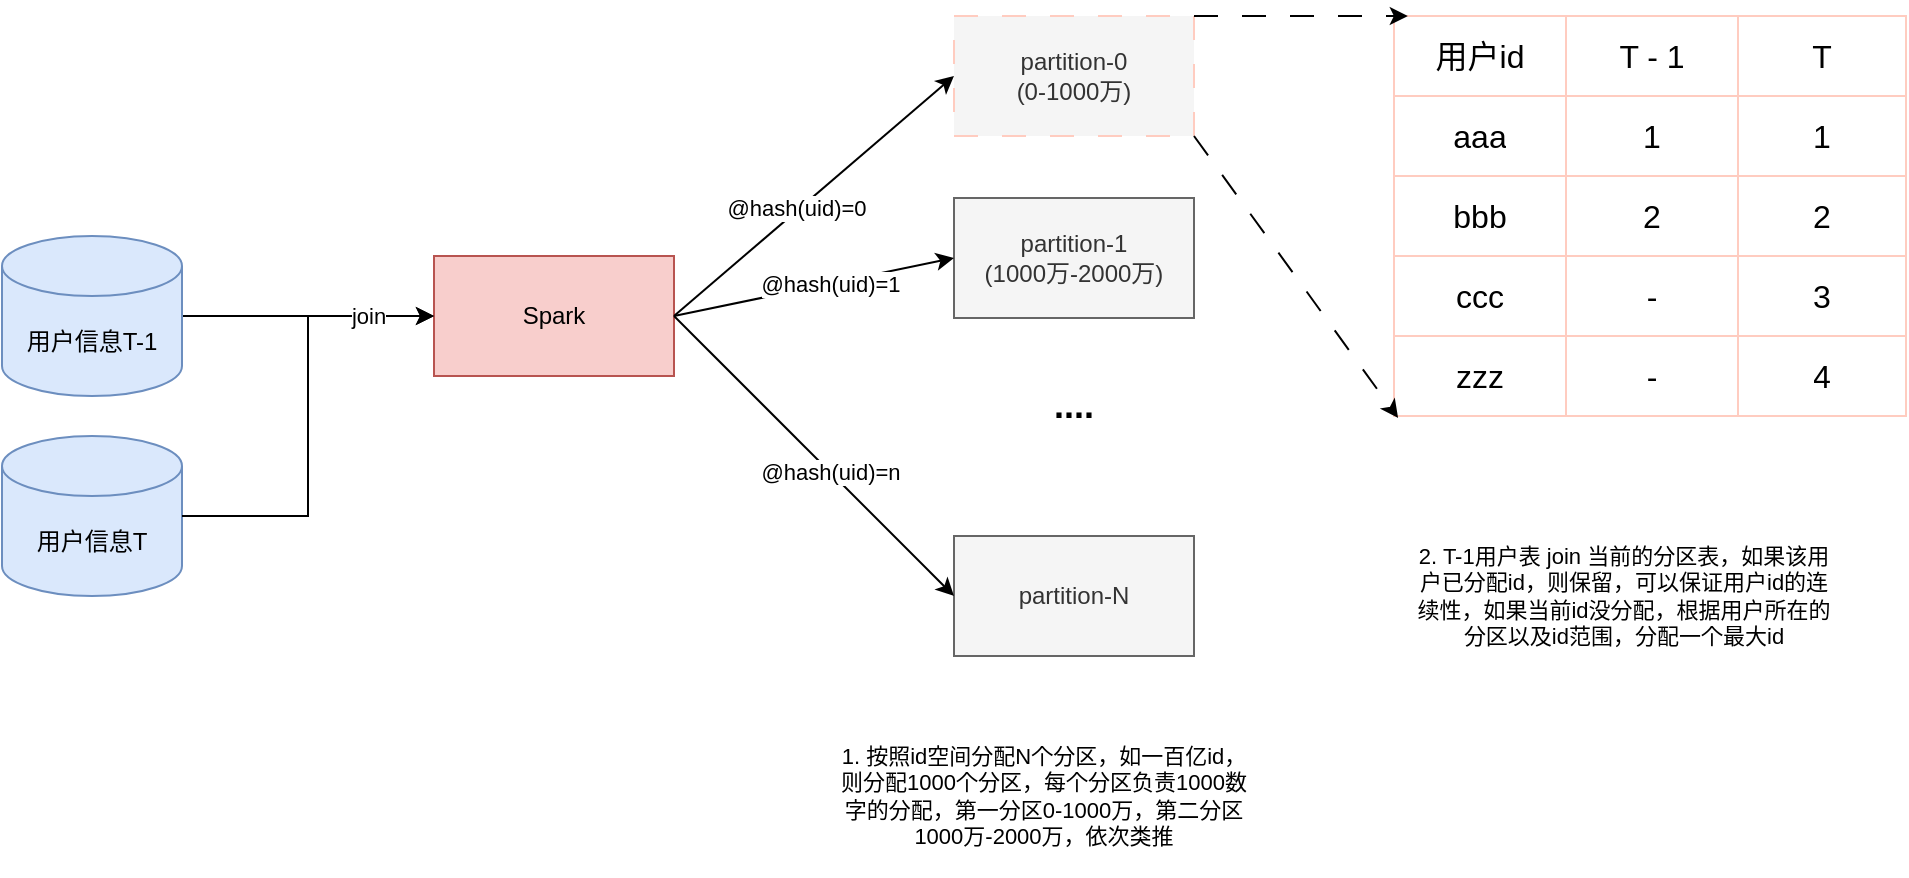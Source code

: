 <mxfile version="20.8.23" type="github">
  <diagram name="第 1 页" id="nkp_MTn814R25akcquSp">
    <mxGraphModel dx="1385" dy="771" grid="1" gridSize="10" guides="1" tooltips="1" connect="1" arrows="1" fold="1" page="1" pageScale="1" pageWidth="827" pageHeight="1169" math="0" shadow="0">
      <root>
        <mxCell id="0" />
        <mxCell id="1" parent="0" />
        <mxCell id="lXcfenjcooxFhSZYw2Mp-1" value="Spark" style="rounded=0;whiteSpace=wrap;html=1;fillColor=#f8cecc;strokeColor=#b85450;" vertex="1" parent="1">
          <mxGeometry x="240" y="210" width="120" height="60" as="geometry" />
        </mxCell>
        <mxCell id="lXcfenjcooxFhSZYw2Mp-6" value="" style="edgeStyle=orthogonalEdgeStyle;rounded=0;orthogonalLoop=1;jettySize=auto;html=1;" edge="1" parent="1" source="lXcfenjcooxFhSZYw2Mp-2" target="lXcfenjcooxFhSZYw2Mp-1">
          <mxGeometry relative="1" as="geometry" />
        </mxCell>
        <mxCell id="lXcfenjcooxFhSZYw2Mp-2" value="用户信息T-1" style="shape=cylinder3;whiteSpace=wrap;html=1;boundedLbl=1;backgroundOutline=1;size=15;fillColor=#dae8fc;strokeColor=#6c8ebf;" vertex="1" parent="1">
          <mxGeometry x="24" y="200" width="90" height="80" as="geometry" />
        </mxCell>
        <mxCell id="lXcfenjcooxFhSZYw2Mp-3" value="partition-0&lt;br&gt;(0-1000万)" style="rounded=0;whiteSpace=wrap;html=1;fillColor=#f5f5f5;fontColor=#333333;strokeColor=#FFCCC0;dashed=1;dashPattern=12 12;" vertex="1" parent="1">
          <mxGeometry x="500" y="90" width="120" height="60" as="geometry" />
        </mxCell>
        <mxCell id="lXcfenjcooxFhSZYw2Mp-4" value="partition-1&lt;br&gt;(1000万-2000万)" style="rounded=0;whiteSpace=wrap;html=1;fillColor=#f5f5f5;fontColor=#333333;strokeColor=#666666;" vertex="1" parent="1">
          <mxGeometry x="500" y="181" width="120" height="60" as="geometry" />
        </mxCell>
        <mxCell id="lXcfenjcooxFhSZYw2Mp-5" value="partition-N" style="rounded=0;whiteSpace=wrap;html=1;fillColor=#f5f5f5;fontColor=#333333;strokeColor=#666666;" vertex="1" parent="1">
          <mxGeometry x="500" y="350" width="120" height="60" as="geometry" />
        </mxCell>
        <mxCell id="lXcfenjcooxFhSZYw2Mp-7" value="&lt;b&gt;&lt;font style=&quot;font-size: 18px;&quot;&gt;....&lt;/font&gt;&lt;/b&gt;" style="text;html=1;strokeColor=none;fillColor=none;align=center;verticalAlign=middle;whiteSpace=wrap;rounded=0;" vertex="1" parent="1">
          <mxGeometry x="530" y="270" width="60" height="30" as="geometry" />
        </mxCell>
        <mxCell id="lXcfenjcooxFhSZYw2Mp-9" value="" style="endArrow=classic;html=1;rounded=0;fontSize=11;entryX=0;entryY=0.5;entryDx=0;entryDy=0;exitX=1;exitY=0.5;exitDx=0;exitDy=0;" edge="1" parent="1" source="lXcfenjcooxFhSZYw2Mp-1" target="lXcfenjcooxFhSZYw2Mp-3">
          <mxGeometry width="50" height="50" relative="1" as="geometry">
            <mxPoint x="350" y="420" as="sourcePoint" />
            <mxPoint x="400" y="370" as="targetPoint" />
          </mxGeometry>
        </mxCell>
        <mxCell id="lXcfenjcooxFhSZYw2Mp-10" value="@hash(uid)=0" style="edgeLabel;html=1;align=center;verticalAlign=middle;resizable=0;points=[];fontSize=11;" vertex="1" connectable="0" parent="lXcfenjcooxFhSZYw2Mp-9">
          <mxGeometry x="-0.116" y="1" relative="1" as="geometry">
            <mxPoint as="offset" />
          </mxGeometry>
        </mxCell>
        <mxCell id="lXcfenjcooxFhSZYw2Mp-11" value="" style="endArrow=classic;html=1;rounded=0;fontSize=11;entryX=0;entryY=0.5;entryDx=0;entryDy=0;exitX=1;exitY=0.5;exitDx=0;exitDy=0;" edge="1" parent="1" source="lXcfenjcooxFhSZYw2Mp-1" target="lXcfenjcooxFhSZYw2Mp-4">
          <mxGeometry width="50" height="50" relative="1" as="geometry">
            <mxPoint x="370" y="250" as="sourcePoint" />
            <mxPoint x="530" y="130" as="targetPoint" />
          </mxGeometry>
        </mxCell>
        <mxCell id="lXcfenjcooxFhSZYw2Mp-13" value="@hash(uid)=1" style="edgeLabel;html=1;align=center;verticalAlign=middle;resizable=0;points=[];fontSize=11;" vertex="1" connectable="0" parent="lXcfenjcooxFhSZYw2Mp-11">
          <mxGeometry x="0.112" relative="1" as="geometry">
            <mxPoint as="offset" />
          </mxGeometry>
        </mxCell>
        <mxCell id="lXcfenjcooxFhSZYw2Mp-14" value="" style="endArrow=classic;html=1;rounded=0;fontSize=11;entryX=0;entryY=0.5;entryDx=0;entryDy=0;exitX=1;exitY=0.5;exitDx=0;exitDy=0;" edge="1" parent="1" source="lXcfenjcooxFhSZYw2Mp-1" target="lXcfenjcooxFhSZYw2Mp-5">
          <mxGeometry width="50" height="50" relative="1" as="geometry">
            <mxPoint x="370" y="250" as="sourcePoint" />
            <mxPoint x="530" y="210" as="targetPoint" />
          </mxGeometry>
        </mxCell>
        <mxCell id="lXcfenjcooxFhSZYw2Mp-15" value="@hash(uid)=n" style="edgeLabel;html=1;align=center;verticalAlign=middle;resizable=0;points=[];fontSize=11;" vertex="1" connectable="0" parent="lXcfenjcooxFhSZYw2Mp-14">
          <mxGeometry x="0.112" relative="1" as="geometry">
            <mxPoint as="offset" />
          </mxGeometry>
        </mxCell>
        <mxCell id="lXcfenjcooxFhSZYw2Mp-16" value="用户信息T" style="shape=cylinder3;whiteSpace=wrap;html=1;boundedLbl=1;backgroundOutline=1;size=15;fillColor=#dae8fc;strokeColor=#6c8ebf;" vertex="1" parent="1">
          <mxGeometry x="24" y="300" width="90" height="80" as="geometry" />
        </mxCell>
        <mxCell id="lXcfenjcooxFhSZYw2Mp-17" value="" style="edgeStyle=orthogonalEdgeStyle;rounded=0;orthogonalLoop=1;jettySize=auto;html=1;entryX=0;entryY=0.5;entryDx=0;entryDy=0;" edge="1" parent="1" source="lXcfenjcooxFhSZYw2Mp-16" target="lXcfenjcooxFhSZYw2Mp-1">
          <mxGeometry relative="1" as="geometry">
            <mxPoint x="150" y="250" as="sourcePoint" />
            <mxPoint x="250" y="250" as="targetPoint" />
          </mxGeometry>
        </mxCell>
        <mxCell id="lXcfenjcooxFhSZYw2Mp-18" value="join" style="edgeLabel;html=1;align=center;verticalAlign=middle;resizable=0;points=[];fontSize=11;" vertex="1" connectable="0" parent="lXcfenjcooxFhSZYw2Mp-17">
          <mxGeometry x="0.708" relative="1" as="geometry">
            <mxPoint as="offset" />
          </mxGeometry>
        </mxCell>
        <mxCell id="lXcfenjcooxFhSZYw2Mp-19" value="1. 按照id空间分配N个分区，如一百亿id，则分配1000个分区，每个分区负责1000数字的分配，第一分区0-1000万，第二分区1000万-2000万，依次类推" style="text;html=1;strokeColor=none;fillColor=none;align=center;verticalAlign=middle;whiteSpace=wrap;rounded=0;fontSize=11;" vertex="1" parent="1">
          <mxGeometry x="440" y="440" width="210" height="80" as="geometry" />
        </mxCell>
        <mxCell id="lXcfenjcooxFhSZYw2Mp-21" value="2. T-1用户表 join 当前的分区表，如果该用户已分配id，则保留，可以保证用户id的连续性，如果当前id没分配，根据用户所在的分区以及id范围，分配一个最大id" style="text;html=1;strokeColor=none;fillColor=none;align=center;verticalAlign=middle;whiteSpace=wrap;rounded=0;fontSize=11;" vertex="1" parent="1">
          <mxGeometry x="730" y="340" width="210" height="80" as="geometry" />
        </mxCell>
        <mxCell id="lXcfenjcooxFhSZYw2Mp-22" value="" style="shape=table;startSize=0;container=1;collapsible=0;childLayout=tableLayout;fontSize=16;strokeColor=#FFCCC0;" vertex="1" parent="1">
          <mxGeometry x="720" y="90" width="256" height="200" as="geometry" />
        </mxCell>
        <mxCell id="lXcfenjcooxFhSZYw2Mp-23" value="" style="shape=tableRow;horizontal=0;startSize=0;swimlaneHead=0;swimlaneBody=0;strokeColor=inherit;top=0;left=0;bottom=0;right=0;collapsible=0;dropTarget=0;fillColor=none;points=[[0,0.5],[1,0.5]];portConstraint=eastwest;fontSize=16;" vertex="1" parent="lXcfenjcooxFhSZYw2Mp-22">
          <mxGeometry width="256" height="40" as="geometry" />
        </mxCell>
        <mxCell id="lXcfenjcooxFhSZYw2Mp-24" value="用户id" style="shape=partialRectangle;html=1;whiteSpace=wrap;connectable=0;strokeColor=inherit;overflow=hidden;fillColor=none;top=0;left=0;bottom=0;right=0;pointerEvents=1;fontSize=16;" vertex="1" parent="lXcfenjcooxFhSZYw2Mp-23">
          <mxGeometry width="86" height="40" as="geometry">
            <mxRectangle width="86" height="40" as="alternateBounds" />
          </mxGeometry>
        </mxCell>
        <mxCell id="lXcfenjcooxFhSZYw2Mp-74" value="T - 1" style="shape=partialRectangle;html=1;whiteSpace=wrap;connectable=0;strokeColor=inherit;overflow=hidden;fillColor=none;top=0;left=0;bottom=0;right=0;pointerEvents=1;fontSize=16;" vertex="1" parent="lXcfenjcooxFhSZYw2Mp-23">
          <mxGeometry x="86" width="86" height="40" as="geometry">
            <mxRectangle width="86" height="40" as="alternateBounds" />
          </mxGeometry>
        </mxCell>
        <mxCell id="lXcfenjcooxFhSZYw2Mp-25" value="T" style="shape=partialRectangle;html=1;whiteSpace=wrap;connectable=0;strokeColor=inherit;overflow=hidden;fillColor=none;top=0;left=0;bottom=0;right=0;pointerEvents=1;fontSize=16;" vertex="1" parent="lXcfenjcooxFhSZYw2Mp-23">
          <mxGeometry x="172" width="84" height="40" as="geometry">
            <mxRectangle width="84" height="40" as="alternateBounds" />
          </mxGeometry>
        </mxCell>
        <mxCell id="lXcfenjcooxFhSZYw2Mp-27" value="" style="shape=tableRow;horizontal=0;startSize=0;swimlaneHead=0;swimlaneBody=0;strokeColor=inherit;top=0;left=0;bottom=0;right=0;collapsible=0;dropTarget=0;fillColor=none;points=[[0,0.5],[1,0.5]];portConstraint=eastwest;fontSize=16;" vertex="1" parent="lXcfenjcooxFhSZYw2Mp-22">
          <mxGeometry y="40" width="256" height="40" as="geometry" />
        </mxCell>
        <mxCell id="lXcfenjcooxFhSZYw2Mp-28" value="aaa" style="shape=partialRectangle;html=1;whiteSpace=wrap;connectable=0;strokeColor=inherit;overflow=hidden;fillColor=none;top=0;left=0;bottom=0;right=0;pointerEvents=1;fontSize=16;" vertex="1" parent="lXcfenjcooxFhSZYw2Mp-27">
          <mxGeometry width="86" height="40" as="geometry">
            <mxRectangle width="86" height="40" as="alternateBounds" />
          </mxGeometry>
        </mxCell>
        <mxCell id="lXcfenjcooxFhSZYw2Mp-75" value="1" style="shape=partialRectangle;html=1;whiteSpace=wrap;connectable=0;strokeColor=inherit;overflow=hidden;fillColor=none;top=0;left=0;bottom=0;right=0;pointerEvents=1;fontSize=16;" vertex="1" parent="lXcfenjcooxFhSZYw2Mp-27">
          <mxGeometry x="86" width="86" height="40" as="geometry">
            <mxRectangle width="86" height="40" as="alternateBounds" />
          </mxGeometry>
        </mxCell>
        <mxCell id="lXcfenjcooxFhSZYw2Mp-29" value="1" style="shape=partialRectangle;html=1;whiteSpace=wrap;connectable=0;strokeColor=inherit;overflow=hidden;fillColor=none;top=0;left=0;bottom=0;right=0;pointerEvents=1;fontSize=16;" vertex="1" parent="lXcfenjcooxFhSZYw2Mp-27">
          <mxGeometry x="172" width="84" height="40" as="geometry">
            <mxRectangle width="84" height="40" as="alternateBounds" />
          </mxGeometry>
        </mxCell>
        <mxCell id="lXcfenjcooxFhSZYw2Mp-31" value="" style="shape=tableRow;horizontal=0;startSize=0;swimlaneHead=0;swimlaneBody=0;strokeColor=inherit;top=0;left=0;bottom=0;right=0;collapsible=0;dropTarget=0;fillColor=none;points=[[0,0.5],[1,0.5]];portConstraint=eastwest;fontSize=16;" vertex="1" parent="lXcfenjcooxFhSZYw2Mp-22">
          <mxGeometry y="80" width="256" height="40" as="geometry" />
        </mxCell>
        <mxCell id="lXcfenjcooxFhSZYw2Mp-32" value="bbb" style="shape=partialRectangle;html=1;whiteSpace=wrap;connectable=0;strokeColor=inherit;overflow=hidden;fillColor=none;top=0;left=0;bottom=0;right=0;pointerEvents=1;fontSize=16;" vertex="1" parent="lXcfenjcooxFhSZYw2Mp-31">
          <mxGeometry width="86" height="40" as="geometry">
            <mxRectangle width="86" height="40" as="alternateBounds" />
          </mxGeometry>
        </mxCell>
        <mxCell id="lXcfenjcooxFhSZYw2Mp-76" value="2" style="shape=partialRectangle;html=1;whiteSpace=wrap;connectable=0;strokeColor=inherit;overflow=hidden;fillColor=none;top=0;left=0;bottom=0;right=0;pointerEvents=1;fontSize=16;" vertex="1" parent="lXcfenjcooxFhSZYw2Mp-31">
          <mxGeometry x="86" width="86" height="40" as="geometry">
            <mxRectangle width="86" height="40" as="alternateBounds" />
          </mxGeometry>
        </mxCell>
        <mxCell id="lXcfenjcooxFhSZYw2Mp-33" value="2" style="shape=partialRectangle;html=1;whiteSpace=wrap;connectable=0;strokeColor=inherit;overflow=hidden;fillColor=none;top=0;left=0;bottom=0;right=0;pointerEvents=1;fontSize=16;" vertex="1" parent="lXcfenjcooxFhSZYw2Mp-31">
          <mxGeometry x="172" width="84" height="40" as="geometry">
            <mxRectangle width="84" height="40" as="alternateBounds" />
          </mxGeometry>
        </mxCell>
        <mxCell id="lXcfenjcooxFhSZYw2Mp-48" value="" style="shape=tableRow;horizontal=0;startSize=0;swimlaneHead=0;swimlaneBody=0;strokeColor=inherit;top=0;left=0;bottom=0;right=0;collapsible=0;dropTarget=0;fillColor=none;points=[[0,0.5],[1,0.5]];portConstraint=eastwest;fontSize=16;" vertex="1" parent="lXcfenjcooxFhSZYw2Mp-22">
          <mxGeometry y="120" width="256" height="40" as="geometry" />
        </mxCell>
        <mxCell id="lXcfenjcooxFhSZYw2Mp-49" value="ccc" style="shape=partialRectangle;html=1;whiteSpace=wrap;connectable=0;strokeColor=inherit;overflow=hidden;fillColor=none;top=0;left=0;bottom=0;right=0;pointerEvents=1;fontSize=16;" vertex="1" parent="lXcfenjcooxFhSZYw2Mp-48">
          <mxGeometry width="86" height="40" as="geometry">
            <mxRectangle width="86" height="40" as="alternateBounds" />
          </mxGeometry>
        </mxCell>
        <mxCell id="lXcfenjcooxFhSZYw2Mp-77" value="-" style="shape=partialRectangle;html=1;whiteSpace=wrap;connectable=0;strokeColor=inherit;overflow=hidden;fillColor=none;top=0;left=0;bottom=0;right=0;pointerEvents=1;fontSize=16;" vertex="1" parent="lXcfenjcooxFhSZYw2Mp-48">
          <mxGeometry x="86" width="86" height="40" as="geometry">
            <mxRectangle width="86" height="40" as="alternateBounds" />
          </mxGeometry>
        </mxCell>
        <mxCell id="lXcfenjcooxFhSZYw2Mp-50" value="3" style="shape=partialRectangle;html=1;whiteSpace=wrap;connectable=0;strokeColor=inherit;overflow=hidden;fillColor=none;top=0;left=0;bottom=0;right=0;pointerEvents=1;fontSize=16;" vertex="1" parent="lXcfenjcooxFhSZYw2Mp-48">
          <mxGeometry x="172" width="84" height="40" as="geometry">
            <mxRectangle width="84" height="40" as="alternateBounds" />
          </mxGeometry>
        </mxCell>
        <mxCell id="lXcfenjcooxFhSZYw2Mp-71" value="" style="shape=tableRow;horizontal=0;startSize=0;swimlaneHead=0;swimlaneBody=0;strokeColor=inherit;top=0;left=0;bottom=0;right=0;collapsible=0;dropTarget=0;fillColor=none;points=[[0,0.5],[1,0.5]];portConstraint=eastwest;fontSize=16;" vertex="1" parent="lXcfenjcooxFhSZYw2Mp-22">
          <mxGeometry y="160" width="256" height="40" as="geometry" />
        </mxCell>
        <mxCell id="lXcfenjcooxFhSZYw2Mp-72" value="zzz" style="shape=partialRectangle;html=1;whiteSpace=wrap;connectable=0;strokeColor=inherit;overflow=hidden;fillColor=none;top=0;left=0;bottom=0;right=0;pointerEvents=1;fontSize=16;" vertex="1" parent="lXcfenjcooxFhSZYw2Mp-71">
          <mxGeometry width="86" height="40" as="geometry">
            <mxRectangle width="86" height="40" as="alternateBounds" />
          </mxGeometry>
        </mxCell>
        <mxCell id="lXcfenjcooxFhSZYw2Mp-79" value="-" style="shape=partialRectangle;html=1;whiteSpace=wrap;connectable=0;strokeColor=inherit;overflow=hidden;fillColor=none;top=0;left=0;bottom=0;right=0;pointerEvents=1;fontSize=16;" vertex="1" parent="lXcfenjcooxFhSZYw2Mp-71">
          <mxGeometry x="86" width="86" height="40" as="geometry">
            <mxRectangle width="86" height="40" as="alternateBounds" />
          </mxGeometry>
        </mxCell>
        <mxCell id="lXcfenjcooxFhSZYw2Mp-73" value="4" style="shape=partialRectangle;html=1;whiteSpace=wrap;connectable=0;strokeColor=inherit;overflow=hidden;fillColor=none;top=0;left=0;bottom=0;right=0;pointerEvents=1;fontSize=16;" vertex="1" parent="lXcfenjcooxFhSZYw2Mp-71">
          <mxGeometry x="172" width="84" height="40" as="geometry">
            <mxRectangle width="84" height="40" as="alternateBounds" />
          </mxGeometry>
        </mxCell>
        <mxCell id="lXcfenjcooxFhSZYw2Mp-81" value="" style="endArrow=classic;html=1;rounded=0;fontSize=11;exitX=1;exitY=0;exitDx=0;exitDy=0;dashed=1;dashPattern=12 12;entryX=0.027;entryY=0;entryDx=0;entryDy=0;entryPerimeter=0;" edge="1" parent="1" source="lXcfenjcooxFhSZYw2Mp-3" target="lXcfenjcooxFhSZYw2Mp-23">
          <mxGeometry width="50" height="50" relative="1" as="geometry">
            <mxPoint x="670" y="90" as="sourcePoint" />
            <mxPoint x="720" y="140" as="targetPoint" />
          </mxGeometry>
        </mxCell>
        <mxCell id="lXcfenjcooxFhSZYw2Mp-82" value="" style="endArrow=classic;html=1;rounded=0;fontSize=11;exitX=1;exitY=1;exitDx=0;exitDy=0;entryX=0.008;entryY=1.025;entryDx=0;entryDy=0;entryPerimeter=0;dashed=1;dashPattern=12 12;" edge="1" parent="1" source="lXcfenjcooxFhSZYw2Mp-3" target="lXcfenjcooxFhSZYw2Mp-71">
          <mxGeometry width="50" height="50" relative="1" as="geometry">
            <mxPoint x="660" y="330" as="sourcePoint" />
            <mxPoint x="710" y="280" as="targetPoint" />
          </mxGeometry>
        </mxCell>
      </root>
    </mxGraphModel>
  </diagram>
</mxfile>
